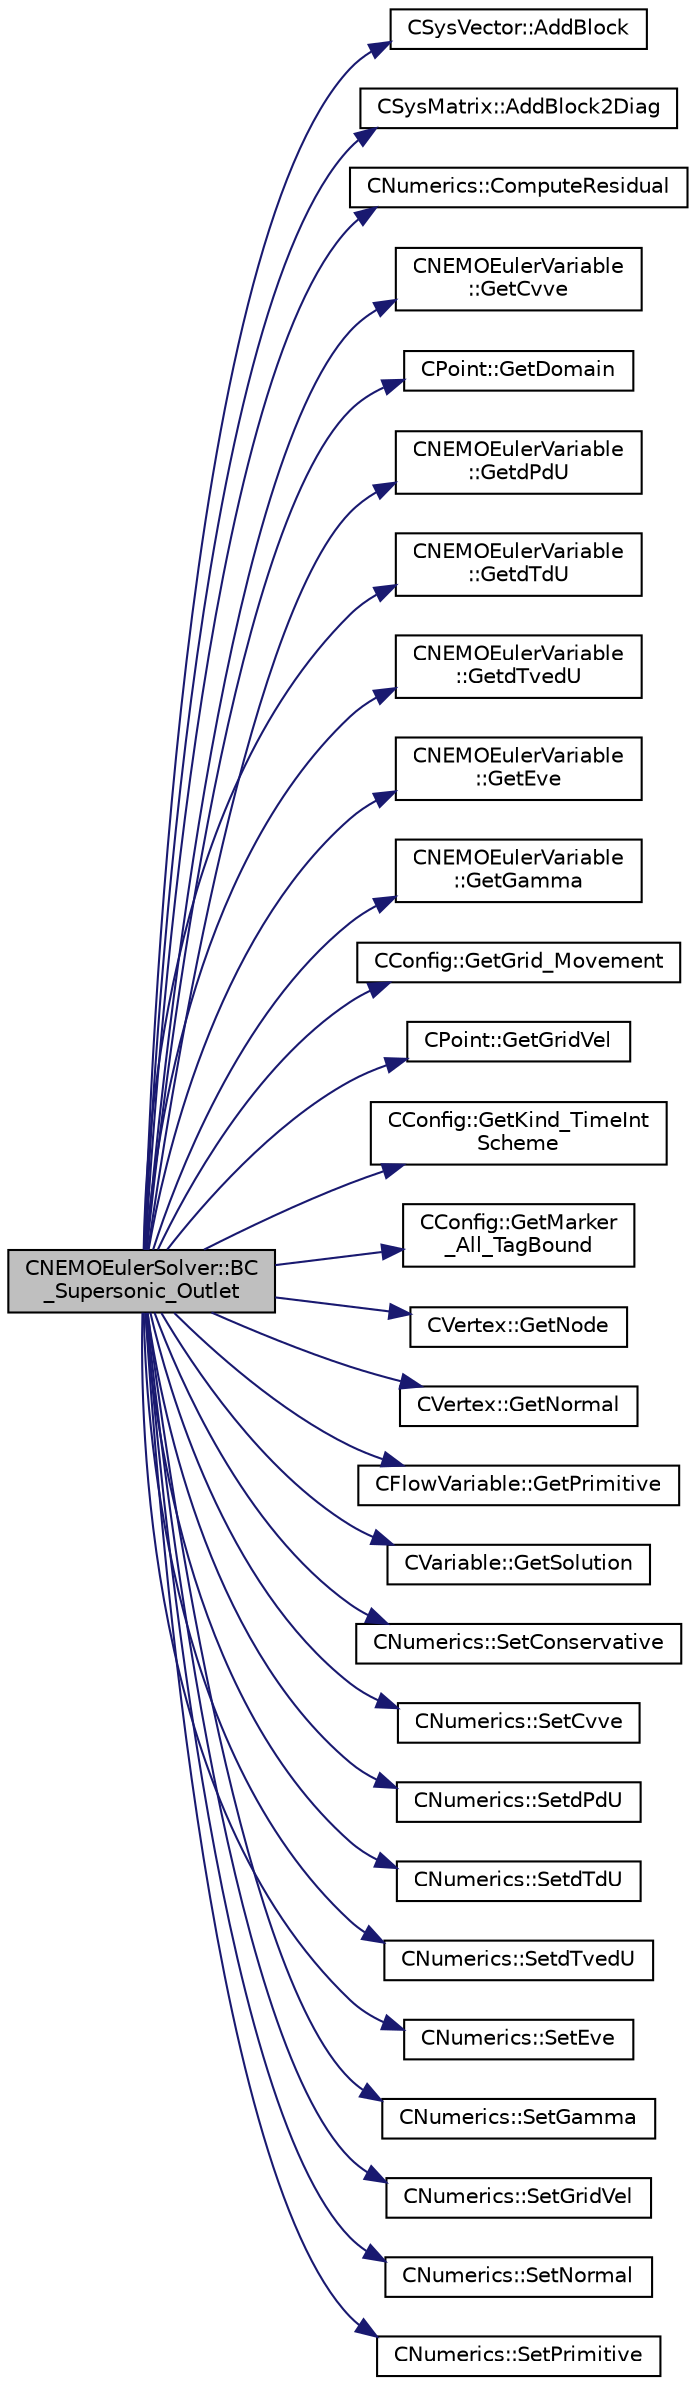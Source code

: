 digraph "CNEMOEulerSolver::BC_Supersonic_Outlet"
{
 // LATEX_PDF_SIZE
  edge [fontname="Helvetica",fontsize="10",labelfontname="Helvetica",labelfontsize="10"];
  node [fontname="Helvetica",fontsize="10",shape=record];
  rankdir="LR";
  Node1 [label="CNEMOEulerSolver::BC\l_Supersonic_Outlet",height=0.2,width=0.4,color="black", fillcolor="grey75", style="filled", fontcolor="black",tooltip="Impose the supersonic outlet boundary condition."];
  Node1 -> Node2 [color="midnightblue",fontsize="10",style="solid",fontname="Helvetica"];
  Node2 [label="CSysVector::AddBlock",height=0.2,width=0.4,color="black", fillcolor="white", style="filled",URL="$classCSysVector.html#aa463275cba394503a9778529fdaa4494",tooltip="Add \"block\" to the vector, see SetBlock."];
  Node1 -> Node3 [color="midnightblue",fontsize="10",style="solid",fontname="Helvetica"];
  Node3 [label="CSysMatrix::AddBlock2Diag",height=0.2,width=0.4,color="black", fillcolor="white", style="filled",URL="$classCSysMatrix.html#a5a4ef7eeb7f009450f575660108ed7be",tooltip="Non overwrite version of SetBlock2Diag, also with scaling."];
  Node1 -> Node4 [color="midnightblue",fontsize="10",style="solid",fontname="Helvetica"];
  Node4 [label="CNumerics::ComputeResidual",height=0.2,width=0.4,color="black", fillcolor="white", style="filled",URL="$classCNumerics.html#aa0ca13663a047ef2640b377b33875e29",tooltip="Compute the numerical residual."];
  Node1 -> Node5 [color="midnightblue",fontsize="10",style="solid",fontname="Helvetica"];
  Node5 [label="CNEMOEulerVariable\l::GetCvve",height=0.2,width=0.4,color="black", fillcolor="white", style="filled",URL="$classCNEMOEulerVariable.html#a529cb0910de468af8a0337b998e84a06",tooltip="Returns the value of Cvve at the specified node."];
  Node1 -> Node6 [color="midnightblue",fontsize="10",style="solid",fontname="Helvetica"];
  Node6 [label="CPoint::GetDomain",height=0.2,width=0.4,color="black", fillcolor="white", style="filled",URL="$classCPoint.html#aa58a27b602e47ddcad22ae74a5c6bc81",tooltip="For parallel computation, its indicates if a point must be computed or not."];
  Node1 -> Node7 [color="midnightblue",fontsize="10",style="solid",fontname="Helvetica"];
  Node7 [label="CNEMOEulerVariable\l::GetdPdU",height=0.2,width=0.4,color="black", fillcolor="white", style="filled",URL="$classCNEMOEulerVariable.html#ad6573f71d80fa566ae0316a0cee6b345",tooltip="Set partial derivative of pressure w.r.t. density ."];
  Node1 -> Node8 [color="midnightblue",fontsize="10",style="solid",fontname="Helvetica"];
  Node8 [label="CNEMOEulerVariable\l::GetdTdU",height=0.2,width=0.4,color="black", fillcolor="white", style="filled",URL="$classCNEMOEulerVariable.html#a0125bb2fcd972ed625e2a7df7a38f518",tooltip="Set partial derivative of temperature w.r.t. density ."];
  Node1 -> Node9 [color="midnightblue",fontsize="10",style="solid",fontname="Helvetica"];
  Node9 [label="CNEMOEulerVariable\l::GetdTvedU",height=0.2,width=0.4,color="black", fillcolor="white", style="filled",URL="$classCNEMOEulerVariable.html#afd2365662dfdf7df2a99d9fb3cead538",tooltip="Set partial derivative of vib.-el. temperature w.r.t. density ."];
  Node1 -> Node10 [color="midnightblue",fontsize="10",style="solid",fontname="Helvetica"];
  Node10 [label="CNEMOEulerVariable\l::GetEve",height=0.2,width=0.4,color="black", fillcolor="white", style="filled",URL="$classCNEMOEulerVariable.html#a8d384ce066e1e62a4fd05493a1c0a5fe",tooltip="Returns the stored value of Eve at the specified node."];
  Node1 -> Node11 [color="midnightblue",fontsize="10",style="solid",fontname="Helvetica"];
  Node11 [label="CNEMOEulerVariable\l::GetGamma",height=0.2,width=0.4,color="black", fillcolor="white", style="filled",URL="$classCNEMOEulerVariable.html#a01c5e98b3b8c4771749f8a4717fe85af",tooltip="Returns the stored value of Gamma at the specified node."];
  Node1 -> Node12 [color="midnightblue",fontsize="10",style="solid",fontname="Helvetica"];
  Node12 [label="CConfig::GetGrid_Movement",height=0.2,width=0.4,color="black", fillcolor="white", style="filled",URL="$classCConfig.html#a9182d3dbb0b3bfa2ebb944f18795f5ca",tooltip="Get information about the grid movement."];
  Node1 -> Node13 [color="midnightblue",fontsize="10",style="solid",fontname="Helvetica"];
  Node13 [label="CPoint::GetGridVel",height=0.2,width=0.4,color="black", fillcolor="white", style="filled",URL="$classCPoint.html#a65d855a9c2ad2971546038b34acd5b92",tooltip="Get the value of the grid velocity at the point."];
  Node1 -> Node14 [color="midnightblue",fontsize="10",style="solid",fontname="Helvetica"];
  Node14 [label="CConfig::GetKind_TimeInt\lScheme",height=0.2,width=0.4,color="black", fillcolor="white", style="filled",URL="$classCConfig.html#ad16f71356f146b530fb1fbb45444525c",tooltip="Get the kind of time integration method."];
  Node1 -> Node15 [color="midnightblue",fontsize="10",style="solid",fontname="Helvetica"];
  Node15 [label="CConfig::GetMarker\l_All_TagBound",height=0.2,width=0.4,color="black", fillcolor="white", style="filled",URL="$classCConfig.html#ab8c9c1f45950a29355be4ff357049440",tooltip="Get the index of the surface defined in the geometry file."];
  Node1 -> Node16 [color="midnightblue",fontsize="10",style="solid",fontname="Helvetica"];
  Node16 [label="CVertex::GetNode",height=0.2,width=0.4,color="black", fillcolor="white", style="filled",URL="$classCVertex.html#ad568da06e7191358d3a09a1bee71cdb5",tooltip="Get the node of the vertex."];
  Node1 -> Node17 [color="midnightblue",fontsize="10",style="solid",fontname="Helvetica"];
  Node17 [label="CVertex::GetNormal",height=0.2,width=0.4,color="black", fillcolor="white", style="filled",URL="$classCVertex.html#a57cacfe764770e6c0e54c278cb584f7c",tooltip="Copy the the normal vector of a face."];
  Node1 -> Node18 [color="midnightblue",fontsize="10",style="solid",fontname="Helvetica"];
  Node18 [label="CFlowVariable::GetPrimitive",height=0.2,width=0.4,color="black", fillcolor="white", style="filled",URL="$classCFlowVariable.html#a852271c741f1e7cdb1d391941266d344",tooltip="Get a primitive variable."];
  Node1 -> Node19 [color="midnightblue",fontsize="10",style="solid",fontname="Helvetica"];
  Node19 [label="CVariable::GetSolution",height=0.2,width=0.4,color="black", fillcolor="white", style="filled",URL="$classCVariable.html#a261483e39c23c1de7cb9aea7e917c121",tooltip="Get the solution."];
  Node1 -> Node20 [color="midnightblue",fontsize="10",style="solid",fontname="Helvetica"];
  Node20 [label="CNumerics::SetConservative",height=0.2,width=0.4,color="black", fillcolor="white", style="filled",URL="$classCNumerics.html#a2d59a0969bac4b0e43b74ba4ec4d1eff",tooltip="Set the value of the conservative variables."];
  Node1 -> Node21 [color="midnightblue",fontsize="10",style="solid",fontname="Helvetica"];
  Node21 [label="CNumerics::SetCvve",height=0.2,width=0.4,color="black", fillcolor="white", style="filled",URL="$classCNumerics.html#af07f872d61d872a0f94159778a843b8d",tooltip="Set the vib-elec specific heat."];
  Node1 -> Node22 [color="midnightblue",fontsize="10",style="solid",fontname="Helvetica"];
  Node22 [label="CNumerics::SetdPdU",height=0.2,width=0.4,color="black", fillcolor="white", style="filled",URL="$classCNumerics.html#a60cf04c55bb20ff1b97fe2c1fb4be89b",tooltip="Set the pressure derivatives."];
  Node1 -> Node23 [color="midnightblue",fontsize="10",style="solid",fontname="Helvetica"];
  Node23 [label="CNumerics::SetdTdU",height=0.2,width=0.4,color="black", fillcolor="white", style="filled",URL="$classCNumerics.html#a832ef2e9985d009a8e76e73f542632b7",tooltip="Set the temperature derivatives."];
  Node1 -> Node24 [color="midnightblue",fontsize="10",style="solid",fontname="Helvetica"];
  Node24 [label="CNumerics::SetdTvedU",height=0.2,width=0.4,color="black", fillcolor="white", style="filled",URL="$classCNumerics.html#a140865200dd935db388833891ec03d6c",tooltip="Set the vib-el temperture derivatives."];
  Node1 -> Node25 [color="midnightblue",fontsize="10",style="solid",fontname="Helvetica"];
  Node25 [label="CNumerics::SetEve",height=0.2,width=0.4,color="black", fillcolor="white", style="filled",URL="$classCNumerics.html#aa77967b37163c8a0681082edcebd901a",tooltip="Set the vib-elec energy."];
  Node1 -> Node26 [color="midnightblue",fontsize="10",style="solid",fontname="Helvetica"];
  Node26 [label="CNumerics::SetGamma",height=0.2,width=0.4,color="black", fillcolor="white", style="filled",URL="$classCNumerics.html#aaecf63381d1338882f589b69ab42bc8c",tooltip="Set the ratio of specific heats."];
  Node1 -> Node27 [color="midnightblue",fontsize="10",style="solid",fontname="Helvetica"];
  Node27 [label="CNumerics::SetGridVel",height=0.2,width=0.4,color="black", fillcolor="white", style="filled",URL="$classCNumerics.html#a3f116b5718153aefee7a22735797af29",tooltip="Set the velocity of the computational grid."];
  Node1 -> Node28 [color="midnightblue",fontsize="10",style="solid",fontname="Helvetica"];
  Node28 [label="CNumerics::SetNormal",height=0.2,width=0.4,color="black", fillcolor="white", style="filled",URL="$classCNumerics.html#a93fd2262832ae5081317548f2f9cdbb3",tooltip="Set the value of the normal vector to the face between two points."];
  Node1 -> Node29 [color="midnightblue",fontsize="10",style="solid",fontname="Helvetica"];
  Node29 [label="CNumerics::SetPrimitive",height=0.2,width=0.4,color="black", fillcolor="white", style="filled",URL="$classCNumerics.html#a028c500ba7ce96d3af061fc8218f76f1",tooltip="Set the value of the primitive variables."];
}
